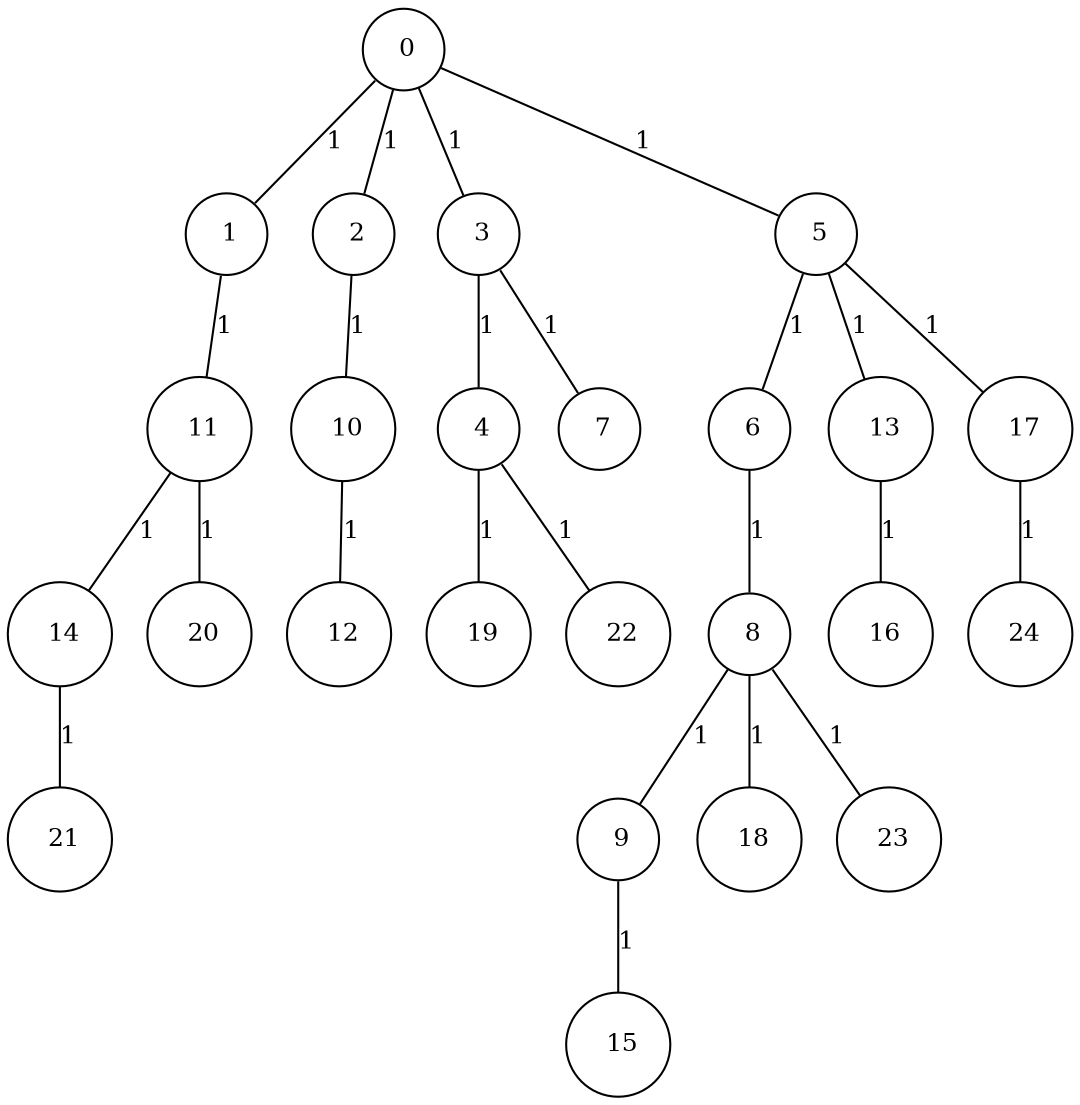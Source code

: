 graph G {
size="8.5,11;"
ratio = "expand;"
fixedsize="true;"
overlap="scale;"
node[shape=circle,width=.12,hight=.12,fontsize=12]
edge[fontsize=12]

0[label=" 0" color=black, pos="1.7429813,0.32434971!"];
1[label=" 1" color=black, pos="0.76169932,0.40339141!"];
2[label=" 2" color=black, pos="0.69269538,2.8815221!"];
3[label=" 3" color=black, pos="2.7927557,2.1668525!"];
4[label=" 4" color=black, pos="2.2496239,1.740546!"];
5[label=" 5" color=black, pos="2.6053013,1.4362866!"];
6[label=" 6" color=black, pos="1.6828637,0.024497965!"];
7[label=" 7" color=black, pos="2.5554223,2.7937901!"];
8[label=" 8" color=black, pos="0.68437192,1.4736001!"];
9[label=" 9" color=black, pos="1.42607,2.2860945!"];
10[label=" 10" color=black, pos="0.68945114,0.89095334!"];
11[label=" 11" color=black, pos="0.80913023,1.4596925!"];
12[label=" 12" color=black, pos="1.2311821,1.6273329!"];
13[label=" 13" color=black, pos="2.5339196,2.3240044!"];
14[label=" 14" color=black, pos="2.6251725,2.3994175!"];
15[label=" 15" color=black, pos="2.3757377,2.4789983!"];
16[label=" 16" color=black, pos="1.3113475,0.50618082!"];
17[label=" 17" color=black, pos="0.82959002,1.8561829!"];
18[label=" 18" color=black, pos="2.9598919,1.001248!"];
19[label=" 19" color=black, pos="2.8049421,0.82777633!"];
20[label=" 20" color=black, pos="0.66117901,2.8726076!"];
21[label=" 21" color=black, pos="0.51872867,0.41188191!"];
22[label=" 22" color=black, pos="2.5451144,1.3244959!"];
23[label=" 23" color=black, pos="2.0045071,2.9809616!"];
24[label=" 24" color=black, pos="2.7560927,0.05327207!"];
0--1[label="1"]
0--2[label="1"]
0--3[label="1"]
0--5[label="1"]
1--11[label="1"]
2--10[label="1"]
3--4[label="1"]
3--7[label="1"]
4--19[label="1"]
4--22[label="1"]
5--6[label="1"]
5--13[label="1"]
5--17[label="1"]
6--8[label="1"]
8--9[label="1"]
8--18[label="1"]
8--23[label="1"]
9--15[label="1"]
10--12[label="1"]
11--14[label="1"]
11--20[label="1"]
13--16[label="1"]
14--21[label="1"]
17--24[label="1"]

}
